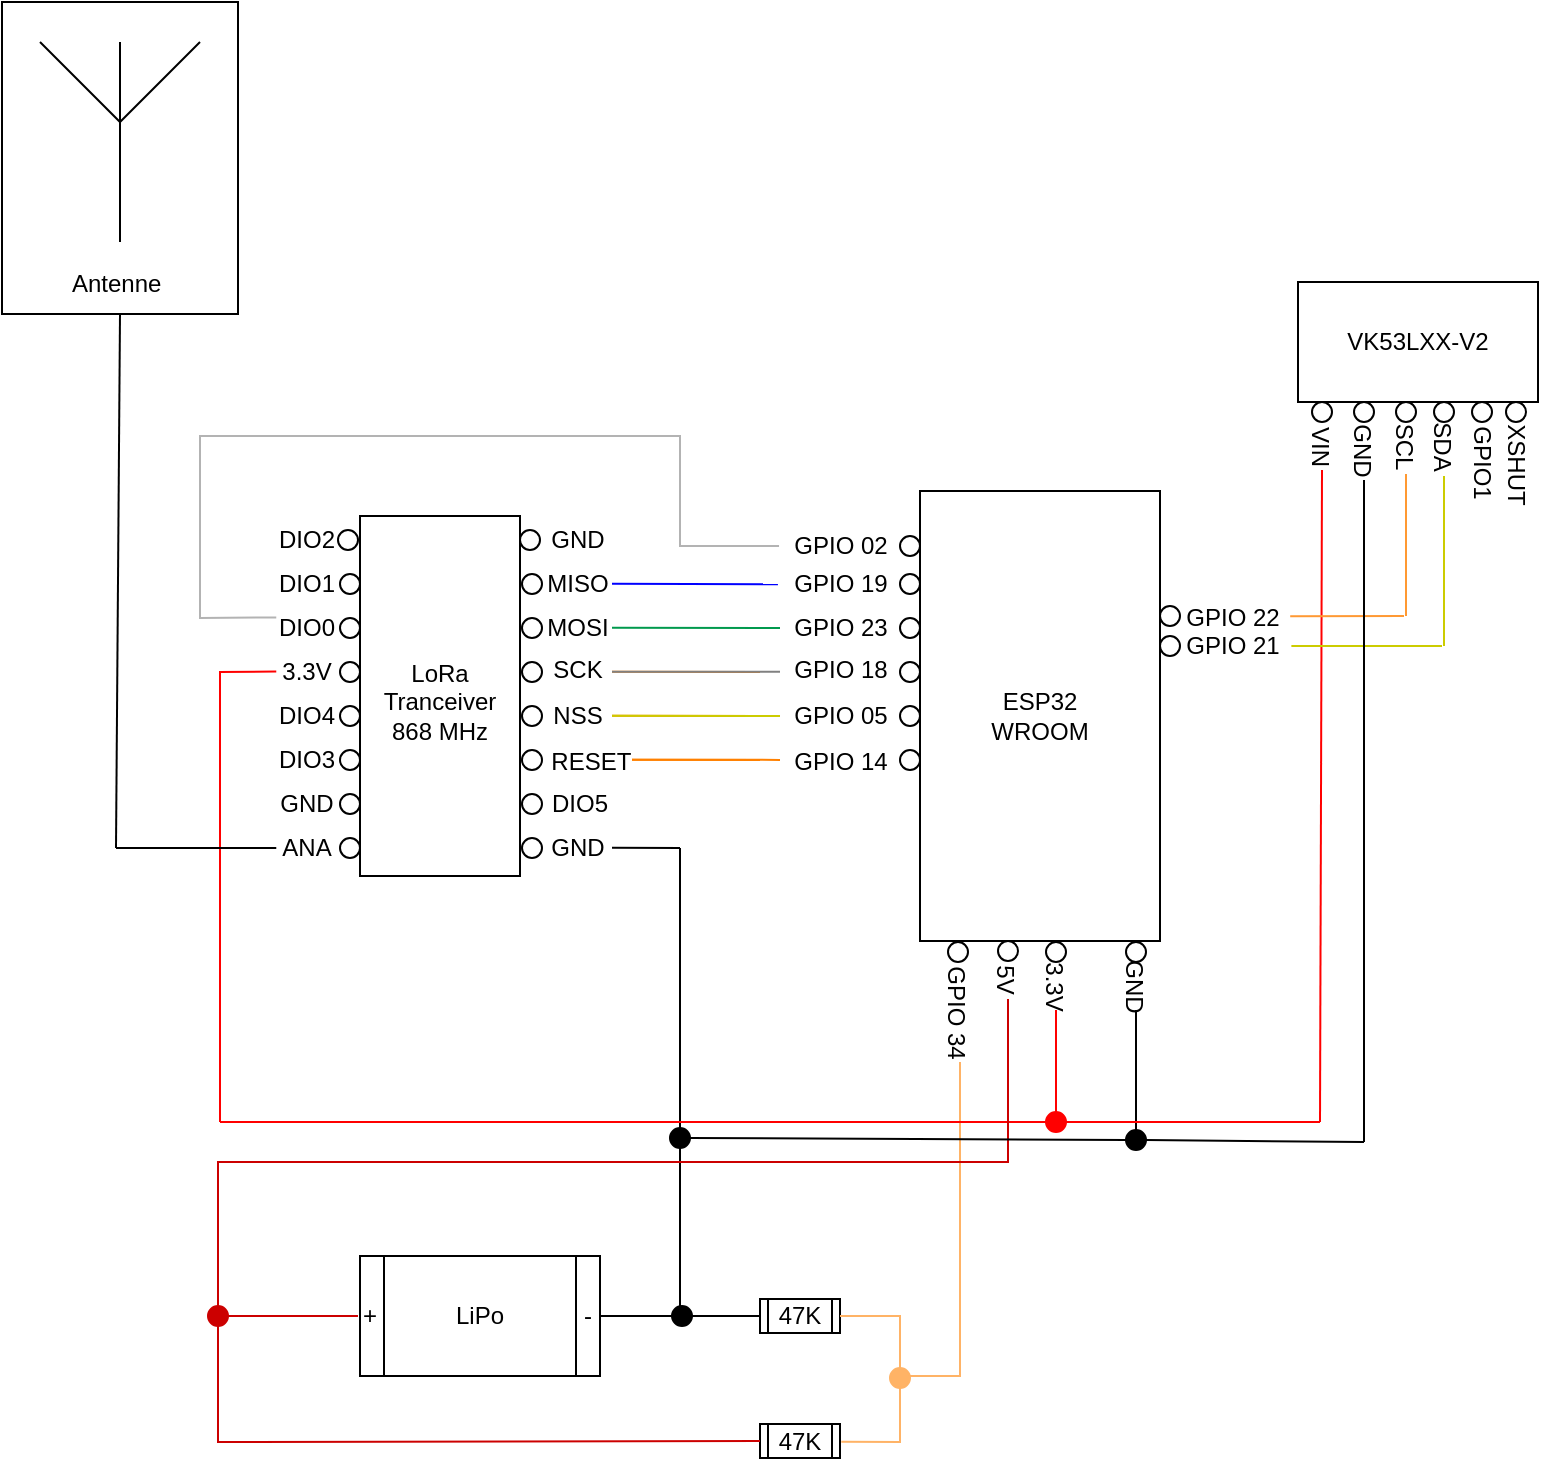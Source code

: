 <mxfile version="18.1.3" type="device"><diagram id="XXJNALei7I9AoKQ0WvnV" name="Seite-1"><mxGraphModel dx="1185" dy="714" grid="1" gridSize="10" guides="1" tooltips="1" connect="1" arrows="1" fold="1" page="1" pageScale="1" pageWidth="827" pageHeight="1169" math="0" shadow="0"><root><mxCell id="0"/><mxCell id="1" parent="0"/><mxCell id="2oH-n3va3dwKvA_inqTt-199" value="" style="group" vertex="1" connectable="0" parent="1"><mxGeometry x="30" y="40" width="118" height="156" as="geometry"/></mxCell><mxCell id="2oH-n3va3dwKvA_inqTt-196" value="" style="verticalLabelPosition=bottom;shadow=0;dashed=0;align=center;html=1;verticalAlign=top;shape=mxgraph.electrical.radio.aerial_-_antenna_1;strokeColor=#000000;fillColor=#000000;gradientColor=none;" vertex="1" parent="2oH-n3va3dwKvA_inqTt-199"><mxGeometry x="19" y="20" width="80" height="100" as="geometry"/></mxCell><mxCell id="2oH-n3va3dwKvA_inqTt-197" value="" style="rounded=0;whiteSpace=wrap;html=1;strokeColor=#000000;fillColor=none;gradientColor=none;" vertex="1" parent="2oH-n3va3dwKvA_inqTt-199"><mxGeometry width="118" height="156" as="geometry"/></mxCell><mxCell id="2oH-n3va3dwKvA_inqTt-198" value="Antenne&amp;nbsp;" style="text;html=1;strokeColor=none;fillColor=none;align=center;verticalAlign=middle;whiteSpace=wrap;rounded=0;" vertex="1" parent="2oH-n3va3dwKvA_inqTt-199"><mxGeometry x="29" y="126" width="60" height="30" as="geometry"/></mxCell><mxCell id="2oH-n3va3dwKvA_inqTt-200" value="" style="endArrow=none;html=1;rounded=0;strokeColor=#000000;exitX=0.5;exitY=1;exitDx=0;exitDy=0;" edge="1" parent="1" source="2oH-n3va3dwKvA_inqTt-197"><mxGeometry width="50" height="50" relative="1" as="geometry"><mxPoint x="-13" y="483" as="sourcePoint"/><mxPoint x="87" y="463" as="targetPoint"/><Array as="points"/></mxGeometry></mxCell><mxCell id="2oH-n3va3dwKvA_inqTt-1" value="" style="rounded=0;whiteSpace=wrap;html=1;" vertex="1" parent="1"><mxGeometry x="209" y="297" width="80" height="180" as="geometry"/></mxCell><mxCell id="2oH-n3va3dwKvA_inqTt-2" value="LoRa&lt;br&gt;Tranceiver&lt;br&gt;868 MHz" style="text;html=1;strokeColor=none;fillColor=none;align=center;verticalAlign=middle;whiteSpace=wrap;rounded=0;" vertex="1" parent="1"><mxGeometry x="219" y="375" width="60" height="30" as="geometry"/></mxCell><mxCell id="2oH-n3va3dwKvA_inqTt-61" value="" style="endArrow=none;html=1;rounded=0;strokeColor=#B3B3B3;exitX=-0.008;exitY=0.501;exitDx=0;exitDy=0;exitPerimeter=0;" edge="1" parent="1" source="2oH-n3va3dwKvA_inqTt-157"><mxGeometry width="50" height="50" relative="1" as="geometry"><mxPoint x="409" y="312" as="sourcePoint"/><mxPoint x="167.134" y="347.726" as="targetPoint"/><Array as="points"><mxPoint x="369" y="312"/><mxPoint x="369" y="257"/><mxPoint x="129" y="257"/><mxPoint x="129" y="272"/><mxPoint x="129" y="348"/></Array></mxGeometry></mxCell><mxCell id="2oH-n3va3dwKvA_inqTt-63" value="" style="endArrow=none;html=1;rounded=0;strokeColor=#FF0000;" edge="1" parent="1"><mxGeometry width="50" height="50" relative="1" as="geometry"><mxPoint x="139" y="600" as="sourcePoint"/><mxPoint x="167.134" y="374.726" as="targetPoint"/><Array as="points"><mxPoint x="139" y="375"/></Array></mxGeometry></mxCell><mxCell id="2oH-n3va3dwKvA_inqTt-66" value="" style="endArrow=none;html=1;rounded=0;" edge="1" parent="1"><mxGeometry width="50" height="50" relative="1" as="geometry"><mxPoint x="87" y="462.996" as="sourcePoint"/><mxPoint x="167.134" y="462.996" as="targetPoint"/><Array as="points"><mxPoint x="87" y="462.996"/></Array></mxGeometry></mxCell><mxCell id="2oH-n3va3dwKvA_inqTt-67" value="DIO2" style="text;html=1;align=center;verticalAlign=middle;resizable=0;points=[];autosize=1;strokeColor=none;fillColor=none;" vertex="1" parent="1"><mxGeometry x="162" y="299" width="40" height="20" as="geometry"/></mxCell><mxCell id="2oH-n3va3dwKvA_inqTt-68" value="DIO1" style="text;html=1;align=center;verticalAlign=middle;resizable=0;points=[];autosize=1;strokeColor=none;fillColor=none;" vertex="1" parent="1"><mxGeometry x="162" y="321" width="40" height="20" as="geometry"/></mxCell><mxCell id="2oH-n3va3dwKvA_inqTt-69" value="DIO0" style="text;html=1;align=center;verticalAlign=middle;resizable=0;points=[];autosize=1;strokeColor=none;fillColor=none;" vertex="1" parent="1"><mxGeometry x="162" y="343" width="40" height="20" as="geometry"/></mxCell><mxCell id="2oH-n3va3dwKvA_inqTt-70" value="3.3V" style="text;html=1;align=center;verticalAlign=middle;resizable=0;points=[];autosize=1;strokeColor=none;fillColor=none;" vertex="1" parent="1"><mxGeometry x="162" y="365" width="40" height="20" as="geometry"/></mxCell><mxCell id="2oH-n3va3dwKvA_inqTt-73" value="DIO4" style="text;html=1;align=center;verticalAlign=middle;resizable=0;points=[];autosize=1;strokeColor=none;fillColor=none;" vertex="1" parent="1"><mxGeometry x="162" y="387" width="40" height="20" as="geometry"/></mxCell><mxCell id="2oH-n3va3dwKvA_inqTt-74" value="DIO3" style="text;html=1;align=center;verticalAlign=middle;resizable=0;points=[];autosize=1;strokeColor=none;fillColor=none;" vertex="1" parent="1"><mxGeometry x="162" y="409" width="40" height="20" as="geometry"/></mxCell><mxCell id="2oH-n3va3dwKvA_inqTt-75" value="GND" style="text;html=1;align=center;verticalAlign=middle;resizable=0;points=[];autosize=1;strokeColor=none;fillColor=none;" vertex="1" parent="1"><mxGeometry x="162" y="431" width="40" height="20" as="geometry"/></mxCell><mxCell id="2oH-n3va3dwKvA_inqTt-76" value="ANA" style="text;html=1;align=center;verticalAlign=middle;resizable=0;points=[];autosize=1;strokeColor=none;fillColor=none;" vertex="1" parent="1"><mxGeometry x="162" y="453" width="40" height="20" as="geometry"/></mxCell><mxCell id="2oH-n3va3dwKvA_inqTt-50" value="GND" style="text;html=1;strokeColor=none;fillColor=none;align=center;verticalAlign=middle;whiteSpace=wrap;rounded=0;" vertex="1" parent="1"><mxGeometry x="288" y="448" width="60" height="30" as="geometry"/></mxCell><mxCell id="2oH-n3va3dwKvA_inqTt-51" value="" style="ellipse;whiteSpace=wrap;html=1;aspect=fixed;" vertex="1" parent="1"><mxGeometry x="290" y="458" width="10" height="10" as="geometry"/></mxCell><mxCell id="2oH-n3va3dwKvA_inqTt-52" value="" style="endArrow=none;html=1;rounded=0;" edge="1" parent="1"><mxGeometry width="50" height="50" relative="1" as="geometry"><mxPoint x="335" y="462.93" as="sourcePoint"/><mxPoint x="369" y="463" as="targetPoint"/><Array as="points"><mxPoint x="335" y="462.93"/></Array></mxGeometry></mxCell><mxCell id="2oH-n3va3dwKvA_inqTt-42" value="&amp;nbsp; &amp;nbsp; RESET" style="text;html=1;strokeColor=none;fillColor=none;align=center;verticalAlign=middle;whiteSpace=wrap;rounded=0;" vertex="1" parent="1"><mxGeometry x="288" y="405" width="60" height="30" as="geometry"/></mxCell><mxCell id="2oH-n3va3dwKvA_inqTt-43" value="" style="ellipse;whiteSpace=wrap;html=1;aspect=fixed;" vertex="1" parent="1"><mxGeometry x="290" y="414" width="10" height="10" as="geometry"/></mxCell><mxCell id="2oH-n3va3dwKvA_inqTt-44" value="" style="endArrow=none;html=1;rounded=0;strokeColor=#FF8000;" edge="1" parent="1"><mxGeometry width="50" height="50" relative="1" as="geometry"><mxPoint x="345" y="418.93" as="sourcePoint"/><mxPoint x="409" y="419" as="targetPoint"/><Array as="points"><mxPoint x="345" y="418.93"/></Array></mxGeometry></mxCell><mxCell id="2oH-n3va3dwKvA_inqTt-38" value="NSS" style="text;html=1;strokeColor=none;fillColor=none;align=center;verticalAlign=middle;whiteSpace=wrap;rounded=0;" vertex="1" parent="1"><mxGeometry x="288" y="382" width="60" height="30" as="geometry"/></mxCell><mxCell id="2oH-n3va3dwKvA_inqTt-39" value="" style="ellipse;whiteSpace=wrap;html=1;aspect=fixed;" vertex="1" parent="1"><mxGeometry x="290" y="392" width="10" height="10" as="geometry"/></mxCell><mxCell id="2oH-n3va3dwKvA_inqTt-40" value="" style="endArrow=none;html=1;rounded=0;strokeColor=#FF8000;" edge="1" parent="1"><mxGeometry width="50" height="50" relative="1" as="geometry"><mxPoint x="335" y="396.93" as="sourcePoint"/><mxPoint x="409" y="397" as="targetPoint"/><Array as="points"><mxPoint x="335" y="396.93"/></Array></mxGeometry></mxCell><mxCell id="2oH-n3va3dwKvA_inqTt-34" value="SCK" style="text;html=1;strokeColor=none;fillColor=none;align=center;verticalAlign=middle;whiteSpace=wrap;rounded=0;" vertex="1" parent="1"><mxGeometry x="288" y="359" width="60" height="30" as="geometry"/></mxCell><mxCell id="2oH-n3va3dwKvA_inqTt-35" value="" style="ellipse;whiteSpace=wrap;html=1;aspect=fixed;" vertex="1" parent="1"><mxGeometry x="290" y="370" width="10" height="10" as="geometry"/></mxCell><mxCell id="2oH-n3va3dwKvA_inqTt-36" value="" style="endArrow=none;html=1;rounded=0;strokeColor=#FF8000;" edge="1" parent="1"><mxGeometry width="50" height="50" relative="1" as="geometry"><mxPoint x="335" y="374.93" as="sourcePoint"/><mxPoint x="409" y="375" as="targetPoint"/><Array as="points"><mxPoint x="335" y="374.93"/></Array></mxGeometry></mxCell><mxCell id="2oH-n3va3dwKvA_inqTt-30" value="MOSI" style="text;html=1;strokeColor=none;fillColor=none;align=center;verticalAlign=middle;whiteSpace=wrap;rounded=0;" vertex="1" parent="1"><mxGeometry x="288" y="338" width="60" height="30" as="geometry"/></mxCell><mxCell id="2oH-n3va3dwKvA_inqTt-31" value="" style="ellipse;whiteSpace=wrap;html=1;aspect=fixed;" vertex="1" parent="1"><mxGeometry x="290" y="348" width="10" height="10" as="geometry"/></mxCell><mxCell id="2oH-n3va3dwKvA_inqTt-32" value="" style="endArrow=none;html=1;rounded=0;strokeColor=#00994D;entryX=0;entryY=0.5;entryDx=0;entryDy=0;entryPerimeter=0;" edge="1" parent="1" target="2oH-n3va3dwKvA_inqTt-159"><mxGeometry width="50" height="50" relative="1" as="geometry"><mxPoint x="335" y="352.93" as="sourcePoint"/><mxPoint x="409" y="353" as="targetPoint"/><Array as="points"><mxPoint x="335" y="352.93"/></Array></mxGeometry></mxCell><mxCell id="2oH-n3va3dwKvA_inqTt-25" value="MISO" style="text;html=1;strokeColor=none;fillColor=none;align=center;verticalAlign=middle;whiteSpace=wrap;rounded=0;" vertex="1" parent="1"><mxGeometry x="288" y="316" width="60" height="30" as="geometry"/></mxCell><mxCell id="2oH-n3va3dwKvA_inqTt-26" value="" style="ellipse;whiteSpace=wrap;html=1;aspect=fixed;" vertex="1" parent="1"><mxGeometry x="290" y="326" width="10" height="10" as="geometry"/></mxCell><mxCell id="2oH-n3va3dwKvA_inqTt-27" value="" style="endArrow=none;html=1;rounded=0;strokeColor=#0000FF;entryX=-0.017;entryY=0.505;entryDx=0;entryDy=0;entryPerimeter=0;" edge="1" parent="1" target="2oH-n3va3dwKvA_inqTt-158"><mxGeometry width="50" height="50" relative="1" as="geometry"><mxPoint x="335" y="330.93" as="sourcePoint"/><mxPoint x="409" y="331" as="targetPoint"/><Array as="points"><mxPoint x="335" y="330.93"/></Array></mxGeometry></mxCell><mxCell id="2oH-n3va3dwKvA_inqTt-53" value="" style="ellipse;whiteSpace=wrap;html=1;aspect=fixed;flipH=0;flipV=0;direction=west;" vertex="1" parent="1"><mxGeometry x="198" y="304" width="10" height="10" as="geometry"/></mxCell><mxCell id="2oH-n3va3dwKvA_inqTt-54" value="" style="ellipse;whiteSpace=wrap;html=1;aspect=fixed;flipH=0;flipV=0;direction=west;" vertex="1" parent="1"><mxGeometry x="199" y="326" width="10" height="10" as="geometry"/></mxCell><mxCell id="2oH-n3va3dwKvA_inqTt-56" value="" style="ellipse;whiteSpace=wrap;html=1;aspect=fixed;flipH=0;flipV=0;direction=west;" vertex="1" parent="1"><mxGeometry x="199" y="348" width="10" height="10" as="geometry"/></mxCell><mxCell id="2oH-n3va3dwKvA_inqTt-58" value="" style="ellipse;whiteSpace=wrap;html=1;aspect=fixed;flipH=0;flipV=0;direction=west;" vertex="1" parent="1"><mxGeometry x="199" y="370" width="10" height="10" as="geometry"/></mxCell><mxCell id="2oH-n3va3dwKvA_inqTt-60" value="" style="ellipse;whiteSpace=wrap;html=1;aspect=fixed;flipH=0;flipV=0;direction=west;" vertex="1" parent="1"><mxGeometry x="199" y="392" width="10" height="10" as="geometry"/></mxCell><mxCell id="2oH-n3va3dwKvA_inqTt-62" value="" style="ellipse;whiteSpace=wrap;html=1;aspect=fixed;flipH=0;flipV=0;direction=west;" vertex="1" parent="1"><mxGeometry x="199" y="414" width="10" height="10" as="geometry"/></mxCell><mxCell id="2oH-n3va3dwKvA_inqTt-64" value="" style="ellipse;whiteSpace=wrap;html=1;aspect=fixed;flipH=0;flipV=0;direction=west;" vertex="1" parent="1"><mxGeometry x="199" y="436" width="10" height="10" as="geometry"/></mxCell><mxCell id="2oH-n3va3dwKvA_inqTt-65" value="" style="ellipse;whiteSpace=wrap;html=1;aspect=fixed;flipH=0;flipV=0;direction=west;" vertex="1" parent="1"><mxGeometry x="199" y="458" width="10" height="10" as="geometry"/></mxCell><mxCell id="2oH-n3va3dwKvA_inqTt-16" value="GND" style="text;html=1;strokeColor=none;fillColor=none;align=center;verticalAlign=middle;whiteSpace=wrap;rounded=0;" vertex="1" parent="1"><mxGeometry x="288" y="294" width="60" height="30" as="geometry"/></mxCell><mxCell id="2oH-n3va3dwKvA_inqTt-19" value="" style="ellipse;whiteSpace=wrap;html=1;aspect=fixed;" vertex="1" parent="1"><mxGeometry x="289" y="304" width="10" height="10" as="geometry"/></mxCell><mxCell id="2oH-n3va3dwKvA_inqTt-46" value="DIO5" style="text;html=1;strokeColor=none;fillColor=none;align=center;verticalAlign=middle;whiteSpace=wrap;rounded=0;" vertex="1" parent="1"><mxGeometry x="289" y="426" width="60" height="30" as="geometry"/></mxCell><mxCell id="2oH-n3va3dwKvA_inqTt-47" value="" style="ellipse;whiteSpace=wrap;html=1;aspect=fixed;" vertex="1" parent="1"><mxGeometry x="290" y="436" width="10" height="10" as="geometry"/></mxCell><mxCell id="2oH-n3va3dwKvA_inqTt-107" value="ESP32&lt;br&gt;WROOM" style="rounded=0;whiteSpace=wrap;html=1;" vertex="1" parent="1"><mxGeometry x="489" y="284.5" width="120" height="225" as="geometry"/></mxCell><mxCell id="2oH-n3va3dwKvA_inqTt-121" value="" style="group" vertex="1" connectable="0" parent="1"><mxGeometry x="546" y="510" width="30" height="59" as="geometry"/></mxCell><mxCell id="2oH-n3va3dwKvA_inqTt-122" value="" style="ellipse;whiteSpace=wrap;html=1;aspect=fixed;" vertex="1" parent="2oH-n3va3dwKvA_inqTt-121"><mxGeometry x="6" width="10" height="10" as="geometry"/></mxCell><mxCell id="2oH-n3va3dwKvA_inqTt-123" value="3.3V" style="text;html=1;align=center;verticalAlign=middle;resizable=0;points=[];autosize=1;strokeColor=none;fillColor=none;rotation=90;" vertex="1" parent="2oH-n3va3dwKvA_inqTt-121"><mxGeometry x="-10" y="12" width="40" height="20" as="geometry"/></mxCell><mxCell id="2oH-n3va3dwKvA_inqTt-124" value="" style="endArrow=none;html=1;rounded=0;strokeColor=#FF0000;" edge="1" parent="2oH-n3va3dwKvA_inqTt-121"><mxGeometry width="50" height="50" relative="1" as="geometry"><mxPoint x="11" y="87" as="sourcePoint"/><mxPoint x="11" y="34.0" as="targetPoint"/></mxGeometry></mxCell><mxCell id="2oH-n3va3dwKvA_inqTt-125" value="" style="group" vertex="1" connectable="0" parent="1"><mxGeometry x="586" y="510" width="30" height="59" as="geometry"/></mxCell><mxCell id="2oH-n3va3dwKvA_inqTt-126" value="" style="ellipse;whiteSpace=wrap;html=1;aspect=fixed;" vertex="1" parent="2oH-n3va3dwKvA_inqTt-125"><mxGeometry x="6" width="10" height="10" as="geometry"/></mxCell><mxCell id="2oH-n3va3dwKvA_inqTt-127" value="GND" style="text;html=1;align=center;verticalAlign=middle;resizable=0;points=[];autosize=1;strokeColor=none;fillColor=none;rotation=90;" vertex="1" parent="2oH-n3va3dwKvA_inqTt-125"><mxGeometry x="-10" y="12" width="40" height="20" as="geometry"/></mxCell><mxCell id="2oH-n3va3dwKvA_inqTt-128" value="" style="endArrow=none;html=1;rounded=0;" edge="1" parent="2oH-n3va3dwKvA_inqTt-125"><mxGeometry width="50" height="50" relative="1" as="geometry"><mxPoint x="11" y="97" as="sourcePoint"/><mxPoint x="11" y="34.0" as="targetPoint"/></mxGeometry></mxCell><mxCell id="2oH-n3va3dwKvA_inqTt-131" value="" style="endArrow=none;html=1;rounded=0;strokeColor=#000000;" edge="1" parent="1"><mxGeometry width="50" height="50" relative="1" as="geometry"><mxPoint x="369" y="607" as="sourcePoint"/><mxPoint x="369" y="463" as="targetPoint"/></mxGeometry></mxCell><mxCell id="2oH-n3va3dwKvA_inqTt-136" value="" style="endArrow=none;html=1;rounded=0;strokeColor=#808080;entryX=0;entryY=0.546;entryDx=0;entryDy=0;entryPerimeter=0;" edge="1" parent="1" target="2oH-n3va3dwKvA_inqTt-160"><mxGeometry width="50" height="50" relative="1" as="geometry"><mxPoint x="335" y="374.86" as="sourcePoint"/><mxPoint x="409" y="374.93" as="targetPoint"/><Array as="points"><mxPoint x="335" y="374.86"/></Array></mxGeometry></mxCell><mxCell id="2oH-n3va3dwKvA_inqTt-137" value="" style="endArrow=none;html=1;rounded=0;strokeColor=#CCCC00;entryX=0;entryY=0.5;entryDx=0;entryDy=0;entryPerimeter=0;" edge="1" parent="1" target="2oH-n3va3dwKvA_inqTt-161"><mxGeometry width="50" height="50" relative="1" as="geometry"><mxPoint x="335" y="396.86" as="sourcePoint"/><mxPoint x="409" y="396.93" as="targetPoint"/><Array as="points"><mxPoint x="335" y="396.86"/></Array></mxGeometry></mxCell><mxCell id="2oH-n3va3dwKvA_inqTt-138" value="" style="endArrow=none;html=1;rounded=0;strokeColor=#FF8000;entryX=0;entryY=0.447;entryDx=0;entryDy=0;entryPerimeter=0;" edge="1" parent="1" target="2oH-n3va3dwKvA_inqTt-162"><mxGeometry width="50" height="50" relative="1" as="geometry"><mxPoint x="345" y="418.86" as="sourcePoint"/><mxPoint x="409" y="418.93" as="targetPoint"/><Array as="points"><mxPoint x="345" y="418.86"/></Array></mxGeometry></mxCell><mxCell id="2oH-n3va3dwKvA_inqTt-85" value="" style="endArrow=none;html=1;rounded=0;strokeColor=#FF0000;" edge="1" parent="1"><mxGeometry width="50" height="50" relative="1" as="geometry"><mxPoint x="689" y="600" as="sourcePoint"/><mxPoint x="690" y="274.0" as="targetPoint"/></mxGeometry></mxCell><mxCell id="2oH-n3va3dwKvA_inqTt-145" value="" style="ellipse;whiteSpace=wrap;html=1;aspect=fixed;" vertex="1" parent="1"><mxGeometry x="609" y="342" width="10" height="10" as="geometry"/></mxCell><mxCell id="2oH-n3va3dwKvA_inqTt-146" value="" style="ellipse;whiteSpace=wrap;html=1;aspect=fixed;" vertex="1" parent="1"><mxGeometry x="609" y="357" width="10" height="10" as="geometry"/></mxCell><mxCell id="2oH-n3va3dwKvA_inqTt-148" value="GPIO 22" style="text;html=1;align=center;verticalAlign=middle;resizable=0;points=[];autosize=1;strokeColor=none;fillColor=none;" vertex="1" parent="1"><mxGeometry x="615" y="338" width="60" height="20" as="geometry"/></mxCell><mxCell id="2oH-n3va3dwKvA_inqTt-149" value="GPIO 21" style="text;html=1;align=center;verticalAlign=middle;resizable=0;points=[];autosize=1;strokeColor=none;fillColor=none;" vertex="1" parent="1"><mxGeometry x="615" y="352" width="60" height="20" as="geometry"/></mxCell><mxCell id="2oH-n3va3dwKvA_inqTt-151" value="" style="ellipse;whiteSpace=wrap;html=1;aspect=fixed;" vertex="1" parent="1"><mxGeometry x="479" y="307" width="10" height="10" as="geometry"/></mxCell><mxCell id="2oH-n3va3dwKvA_inqTt-152" value="" style="ellipse;whiteSpace=wrap;html=1;aspect=fixed;" vertex="1" parent="1"><mxGeometry x="479" y="326" width="10" height="10" as="geometry"/></mxCell><mxCell id="2oH-n3va3dwKvA_inqTt-153" value="" style="ellipse;whiteSpace=wrap;html=1;aspect=fixed;" vertex="1" parent="1"><mxGeometry x="479" y="348" width="10" height="10" as="geometry"/></mxCell><mxCell id="2oH-n3va3dwKvA_inqTt-154" value="" style="ellipse;whiteSpace=wrap;html=1;aspect=fixed;" vertex="1" parent="1"><mxGeometry x="479" y="370" width="10" height="10" as="geometry"/></mxCell><mxCell id="2oH-n3va3dwKvA_inqTt-155" value="" style="ellipse;whiteSpace=wrap;html=1;aspect=fixed;" vertex="1" parent="1"><mxGeometry x="479" y="392" width="10" height="10" as="geometry"/></mxCell><mxCell id="2oH-n3va3dwKvA_inqTt-156" value="" style="ellipse;whiteSpace=wrap;html=1;aspect=fixed;" vertex="1" parent="1"><mxGeometry x="479" y="414" width="10" height="10" as="geometry"/></mxCell><mxCell id="2oH-n3va3dwKvA_inqTt-157" value="GPIO 02" style="text;html=1;align=center;verticalAlign=middle;resizable=0;points=[];autosize=1;strokeColor=none;fillColor=none;" vertex="1" parent="1"><mxGeometry x="419" y="302" width="60" height="20" as="geometry"/></mxCell><mxCell id="2oH-n3va3dwKvA_inqTt-158" value="GPIO 19" style="text;html=1;align=center;verticalAlign=middle;resizable=0;points=[];autosize=1;strokeColor=none;fillColor=none;" vertex="1" parent="1"><mxGeometry x="419" y="321" width="60" height="20" as="geometry"/></mxCell><mxCell id="2oH-n3va3dwKvA_inqTt-159" value="GPIO 23" style="text;html=1;align=center;verticalAlign=middle;resizable=0;points=[];autosize=1;strokeColor=none;fillColor=none;" vertex="1" parent="1"><mxGeometry x="419" y="343" width="60" height="20" as="geometry"/></mxCell><mxCell id="2oH-n3va3dwKvA_inqTt-160" value="GPIO 18" style="text;html=1;align=center;verticalAlign=middle;resizable=0;points=[];autosize=1;strokeColor=none;fillColor=none;" vertex="1" parent="1"><mxGeometry x="419" y="364" width="60" height="20" as="geometry"/></mxCell><mxCell id="2oH-n3va3dwKvA_inqTt-161" value="GPIO 05" style="text;html=1;align=center;verticalAlign=middle;resizable=0;points=[];autosize=1;strokeColor=none;fillColor=none;" vertex="1" parent="1"><mxGeometry x="419" y="387" width="60" height="20" as="geometry"/></mxCell><mxCell id="2oH-n3va3dwKvA_inqTt-162" value="GPIO 14" style="text;html=1;align=center;verticalAlign=middle;resizable=0;points=[];autosize=1;strokeColor=none;fillColor=none;" vertex="1" parent="1"><mxGeometry x="419" y="410" width="60" height="20" as="geometry"/></mxCell><mxCell id="2oH-n3va3dwKvA_inqTt-164" value="LiPo" style="shape=process;whiteSpace=wrap;html=1;backgroundOutline=1;" vertex="1" parent="1"><mxGeometry x="209" y="667" width="120" height="60" as="geometry"/></mxCell><mxCell id="2oH-n3va3dwKvA_inqTt-165" value="+" style="text;html=1;strokeColor=none;fillColor=none;align=center;verticalAlign=middle;whiteSpace=wrap;rounded=0;" vertex="1" parent="1"><mxGeometry x="184" y="682" width="60" height="30" as="geometry"/></mxCell><mxCell id="2oH-n3va3dwKvA_inqTt-166" value="-" style="text;html=1;strokeColor=none;fillColor=none;align=center;verticalAlign=middle;whiteSpace=wrap;rounded=0;" vertex="1" parent="1"><mxGeometry x="293" y="682" width="60" height="30" as="geometry"/></mxCell><mxCell id="2oH-n3va3dwKvA_inqTt-168" value="47K" style="shape=process;whiteSpace=wrap;html=1;backgroundOutline=1;" vertex="1" parent="1"><mxGeometry x="409" y="751" width="40" height="17" as="geometry"/></mxCell><mxCell id="2oH-n3va3dwKvA_inqTt-169" value="47K" style="shape=process;whiteSpace=wrap;html=1;backgroundOutline=1;" vertex="1" parent="1"><mxGeometry x="409" y="688.5" width="40" height="17" as="geometry"/></mxCell><mxCell id="2oH-n3va3dwKvA_inqTt-170" value="" style="endArrow=none;html=1;rounded=0;strokeColor=#000000;" edge="1" parent="1"><mxGeometry width="50" height="50" relative="1" as="geometry"><mxPoint x="369" y="697" as="sourcePoint"/><mxPoint x="369" y="607" as="targetPoint"/><Array as="points"><mxPoint x="369" y="647"/><mxPoint x="369" y="607"/></Array></mxGeometry></mxCell><mxCell id="2oH-n3va3dwKvA_inqTt-175" value="" style="endArrow=none;html=1;rounded=0;strokeColor=#FFB366;exitX=1;exitY=0.5;exitDx=0;exitDy=0;" edge="1" parent="1" source="2oH-n3va3dwKvA_inqTt-169"><mxGeometry width="50" height="50" relative="1" as="geometry"><mxPoint x="409" y="697" as="sourcePoint"/><mxPoint x="509" y="570" as="targetPoint"/><Array as="points"><mxPoint x="479" y="697"/><mxPoint x="479" y="727"/><mxPoint x="509" y="727"/></Array></mxGeometry></mxCell><mxCell id="2oH-n3va3dwKvA_inqTt-176" value="" style="endArrow=none;html=1;rounded=0;strokeColor=#FFB366;exitX=1.016;exitY=0.525;exitDx=0;exitDy=0;exitPerimeter=0;entryX=0.5;entryY=1;entryDx=0;entryDy=0;" edge="1" parent="1" source="2oH-n3va3dwKvA_inqTt-168" target="2oH-n3va3dwKvA_inqTt-191"><mxGeometry width="50" height="50" relative="1" as="geometry"><mxPoint x="410.24" y="775.956" as="sourcePoint"/><mxPoint x="479" y="760" as="targetPoint"/><Array as="points"><mxPoint x="479" y="760"/></Array></mxGeometry></mxCell><mxCell id="2oH-n3va3dwKvA_inqTt-110" value="" style="ellipse;whiteSpace=wrap;html=1;aspect=fixed;" vertex="1" parent="1"><mxGeometry x="503" y="510" width="10" height="10" as="geometry"/></mxCell><mxCell id="2oH-n3va3dwKvA_inqTt-111" value="GPIO 34" style="text;html=1;align=center;verticalAlign=middle;resizable=0;points=[];autosize=1;strokeColor=none;fillColor=none;rotation=90;" vertex="1" parent="1"><mxGeometry x="477" y="535" width="60" height="20" as="geometry"/></mxCell><mxCell id="2oH-n3va3dwKvA_inqTt-182" value="" style="endArrow=none;html=1;rounded=0;strokeColor=#000000;" edge="1" parent="1" target="2oH-n3va3dwKvA_inqTt-164"><mxGeometry width="50" height="50" relative="1" as="geometry"><mxPoint x="409" y="697" as="sourcePoint"/><mxPoint x="369" y="697" as="targetPoint"/><Array as="points"><mxPoint x="409" y="697"/></Array></mxGeometry></mxCell><mxCell id="2oH-n3va3dwKvA_inqTt-185" value="" style="ellipse;whiteSpace=wrap;html=1;aspect=fixed;strokeColor=#CC0000;gradientColor=none;fillColor=#CC0000;" vertex="1" parent="1"><mxGeometry x="133" y="692" width="10" height="10" as="geometry"/></mxCell><mxCell id="2oH-n3va3dwKvA_inqTt-167" value="" style="endArrow=none;html=1;rounded=0;strokeColor=#CC0000;exitX=0.5;exitY=1;exitDx=0;exitDy=0;entryX=0;entryY=0.5;entryDx=0;entryDy=0;startArrow=none;" edge="1" parent="1" source="2oH-n3va3dwKvA_inqTt-185" target="2oH-n3va3dwKvA_inqTt-168"><mxGeometry width="50" height="50" relative="1" as="geometry"><mxPoint x="218" y="747" as="sourcePoint"/><mxPoint x="258" y="777" as="targetPoint"/><Array as="points"><mxPoint x="138" y="760"/></Array></mxGeometry></mxCell><mxCell id="2oH-n3va3dwKvA_inqTt-186" value="" style="endArrow=none;html=1;rounded=0;strokeColor=#CC0000;exitX=0.4;exitY=0.5;exitDx=0;exitDy=0;exitPerimeter=0;entryX=1;entryY=0.5;entryDx=0;entryDy=0;" edge="1" parent="1" source="2oH-n3va3dwKvA_inqTt-165" target="2oH-n3va3dwKvA_inqTt-185"><mxGeometry width="50" height="50" relative="1" as="geometry"><mxPoint x="208" y="697" as="sourcePoint"/><mxPoint x="409" y="756.5" as="targetPoint"/><Array as="points"/></mxGeometry></mxCell><mxCell id="2oH-n3va3dwKvA_inqTt-188" value="" style="ellipse;whiteSpace=wrap;html=1;aspect=fixed;strokeColor=#000000;gradientColor=none;fillColor=#000000;" vertex="1" parent="1"><mxGeometry x="365" y="692" width="10" height="10" as="geometry"/></mxCell><mxCell id="2oH-n3va3dwKvA_inqTt-191" value="" style="ellipse;whiteSpace=wrap;html=1;aspect=fixed;strokeColor=#FFB366;gradientColor=none;fillColor=#FFB366;" vertex="1" parent="1"><mxGeometry x="474" y="723" width="10" height="10" as="geometry"/></mxCell><mxCell id="2oH-n3va3dwKvA_inqTt-193" value="" style="endArrow=none;html=1;rounded=0;strokeColor=#FF0000;" edge="1" parent="1"><mxGeometry width="50" height="50" relative="1" as="geometry"><mxPoint x="139" y="600" as="sourcePoint"/><mxPoint x="552.0" y="600" as="targetPoint"/></mxGeometry></mxCell><mxCell id="2oH-n3va3dwKvA_inqTt-203" value="" style="ellipse;whiteSpace=wrap;html=1;aspect=fixed;" vertex="1" parent="1"><mxGeometry x="528" y="509.5" width="10" height="10" as="geometry"/></mxCell><mxCell id="2oH-n3va3dwKvA_inqTt-204" value="5V" style="text;html=1;align=center;verticalAlign=middle;resizable=0;points=[];autosize=1;strokeColor=none;fillColor=none;rotation=90;" vertex="1" parent="1"><mxGeometry x="517" y="518.5" width="30" height="20" as="geometry"/></mxCell><mxCell id="2oH-n3va3dwKvA_inqTt-205" value="" style="endArrow=none;html=1;rounded=0;strokeColor=#CC0000;exitX=0.5;exitY=0;exitDx=0;exitDy=0;" edge="1" parent="1" source="2oH-n3va3dwKvA_inqTt-185"><mxGeometry width="50" height="50" relative="1" as="geometry"><mxPoint x="140" y="680" as="sourcePoint"/><mxPoint x="533" y="538.5" as="targetPoint"/><Array as="points"><mxPoint x="138" y="620"/><mxPoint x="533" y="620"/></Array></mxGeometry></mxCell><mxCell id="2oH-n3va3dwKvA_inqTt-210" value="" style="group" vertex="1" connectable="0" parent="1"><mxGeometry x="678" y="180" width="120" height="182" as="geometry"/></mxCell><mxCell id="2oH-n3va3dwKvA_inqTt-94" value="" style="endArrow=none;html=1;rounded=0;strokeColor=#FF9933;" edge="1" parent="2oH-n3va3dwKvA_inqTt-210"><mxGeometry width="50" height="50" relative="1" as="geometry"><mxPoint x="54" y="167" as="sourcePoint"/><mxPoint x="54" y="96.0" as="targetPoint"/></mxGeometry></mxCell><mxCell id="2oH-n3va3dwKvA_inqTt-98" value="" style="endArrow=none;html=1;rounded=0;strokeColor=#CCCC00;entryX=0.875;entryY=0.45;entryDx=0;entryDy=0;entryPerimeter=0;" edge="1" parent="2oH-n3va3dwKvA_inqTt-210" target="2oH-n3va3dwKvA_inqTt-97"><mxGeometry width="50" height="50" relative="1" as="geometry"><mxPoint x="73" y="182" as="sourcePoint"/><mxPoint x="73" y="111.0" as="targetPoint"/></mxGeometry></mxCell><mxCell id="2oH-n3va3dwKvA_inqTt-144" value="" style="endArrow=none;html=1;rounded=0;strokeColor=#FF9933;exitX=0.985;exitY=0.456;exitDx=0;exitDy=0;exitPerimeter=0;" edge="1" parent="2oH-n3va3dwKvA_inqTt-210" source="2oH-n3va3dwKvA_inqTt-148"><mxGeometry width="50" height="50" relative="1" as="geometry"><mxPoint x="-10" y="167" as="sourcePoint"/><mxPoint x="53" y="167" as="targetPoint"/></mxGeometry></mxCell><mxCell id="2oH-n3va3dwKvA_inqTt-147" value="" style="endArrow=none;html=1;rounded=0;strokeColor=#CCCC00;exitX=0.995;exitY=0.498;exitDx=0;exitDy=0;exitPerimeter=0;" edge="1" parent="2oH-n3va3dwKvA_inqTt-210" source="2oH-n3va3dwKvA_inqTt-149"><mxGeometry width="50" height="50" relative="1" as="geometry"><mxPoint x="-10" y="182" as="sourcePoint"/><mxPoint x="72" y="182" as="targetPoint"/></mxGeometry></mxCell><mxCell id="2oH-n3va3dwKvA_inqTt-209" value="" style="group" vertex="1" connectable="0" parent="2oH-n3va3dwKvA_inqTt-210"><mxGeometry width="120" height="121" as="geometry"/></mxCell><mxCell id="2oH-n3va3dwKvA_inqTt-78" value="VK53LXX-V2" style="rounded=0;whiteSpace=wrap;html=1;" vertex="1" parent="2oH-n3va3dwKvA_inqTt-209"><mxGeometry width="120" height="60" as="geometry"/></mxCell><mxCell id="2oH-n3va3dwKvA_inqTt-87" value="" style="group" vertex="1" connectable="0" parent="2oH-n3va3dwKvA_inqTt-209"><mxGeometry x="22" y="60" width="30" height="59" as="geometry"/></mxCell><mxCell id="2oH-n3va3dwKvA_inqTt-88" value="" style="ellipse;whiteSpace=wrap;html=1;aspect=fixed;" vertex="1" parent="2oH-n3va3dwKvA_inqTt-87"><mxGeometry x="6" width="10" height="10" as="geometry"/></mxCell><mxCell id="2oH-n3va3dwKvA_inqTt-89" value="GND" style="text;html=1;align=center;verticalAlign=middle;resizable=0;points=[];autosize=1;strokeColor=none;fillColor=none;rotation=90;" vertex="1" parent="2oH-n3va3dwKvA_inqTt-87"><mxGeometry x="-10" y="14" width="40" height="20" as="geometry"/></mxCell><mxCell id="2oH-n3va3dwKvA_inqTt-90" value="" style="endArrow=none;html=1;rounded=0;" edge="1" parent="2oH-n3va3dwKvA_inqTt-87"><mxGeometry width="50" height="50" relative="1" as="geometry"><mxPoint x="11" y="370" as="sourcePoint"/><mxPoint x="11" y="39.0" as="targetPoint"/></mxGeometry></mxCell><mxCell id="2oH-n3va3dwKvA_inqTt-92" value="" style="ellipse;whiteSpace=wrap;html=1;aspect=fixed;" vertex="1" parent="2oH-n3va3dwKvA_inqTt-209"><mxGeometry x="49" y="60" width="10" height="10" as="geometry"/></mxCell><mxCell id="2oH-n3va3dwKvA_inqTt-93" value="SCL" style="text;html=1;align=center;verticalAlign=middle;resizable=0;points=[];autosize=1;strokeColor=none;fillColor=none;rotation=90;" vertex="1" parent="2oH-n3va3dwKvA_inqTt-209"><mxGeometry x="33" y="72" width="40" height="20" as="geometry"/></mxCell><mxCell id="2oH-n3va3dwKvA_inqTt-96" value="" style="ellipse;whiteSpace=wrap;html=1;aspect=fixed;" vertex="1" parent="2oH-n3va3dwKvA_inqTt-209"><mxGeometry x="68" y="60" width="10" height="10" as="geometry"/></mxCell><mxCell id="2oH-n3va3dwKvA_inqTt-97" value="SDA" style="text;html=1;align=center;verticalAlign=middle;resizable=0;points=[];autosize=1;strokeColor=none;fillColor=none;rotation=90;" vertex="1" parent="2oH-n3va3dwKvA_inqTt-209"><mxGeometry x="52" y="72" width="40" height="20" as="geometry"/></mxCell><mxCell id="2oH-n3va3dwKvA_inqTt-79" value="" style="ellipse;whiteSpace=wrap;html=1;aspect=fixed;" vertex="1" parent="2oH-n3va3dwKvA_inqTt-209"><mxGeometry x="7" y="60" width="10" height="10" as="geometry"/></mxCell><mxCell id="2oH-n3va3dwKvA_inqTt-84" value="VIN" style="text;html=1;align=center;verticalAlign=middle;resizable=0;points=[];autosize=1;strokeColor=none;fillColor=none;rotation=90;" vertex="1" parent="2oH-n3va3dwKvA_inqTt-209"><mxGeometry x="-9" y="72" width="40" height="20" as="geometry"/></mxCell><mxCell id="2oH-n3va3dwKvA_inqTt-100" value="" style="ellipse;whiteSpace=wrap;html=1;aspect=fixed;" vertex="1" parent="2oH-n3va3dwKvA_inqTt-209"><mxGeometry x="87" y="60" width="10" height="10" as="geometry"/></mxCell><mxCell id="2oH-n3va3dwKvA_inqTt-101" value="GPIO1&lt;br&gt;" style="text;html=1;align=center;verticalAlign=middle;resizable=0;points=[];autosize=1;strokeColor=none;fillColor=none;rotation=90;" vertex="1" parent="2oH-n3va3dwKvA_inqTt-209"><mxGeometry x="67" y="80" width="50" height="20" as="geometry"/></mxCell><mxCell id="2oH-n3va3dwKvA_inqTt-105" value="" style="ellipse;whiteSpace=wrap;html=1;aspect=fixed;" vertex="1" parent="2oH-n3va3dwKvA_inqTt-209"><mxGeometry x="104" y="60" width="10" height="10" as="geometry"/></mxCell><mxCell id="2oH-n3va3dwKvA_inqTt-106" value="XSHUT" style="text;html=1;align=center;verticalAlign=middle;resizable=0;points=[];autosize=1;strokeColor=none;fillColor=none;rotation=90;" vertex="1" parent="2oH-n3va3dwKvA_inqTt-209"><mxGeometry x="79" y="81" width="60" height="20" as="geometry"/></mxCell><mxCell id="2oH-n3va3dwKvA_inqTt-211" value="" style="group" vertex="1" connectable="0" parent="1"><mxGeometry x="364" y="595" width="347" height="19" as="geometry"/></mxCell><mxCell id="2oH-n3va3dwKvA_inqTt-129" value="" style="endArrow=none;html=1;rounded=0;strokeColor=#FF0000;startArrow=none;" edge="1" parent="2oH-n3va3dwKvA_inqTt-211" source="2oH-n3va3dwKvA_inqTt-192"><mxGeometry width="50" height="50" relative="1" as="geometry"><mxPoint x="-225" y="5" as="sourcePoint"/><mxPoint x="325" y="5" as="targetPoint"/></mxGeometry></mxCell><mxCell id="2oH-n3va3dwKvA_inqTt-130" value="" style="endArrow=none;html=1;rounded=0;strokeColor=#000000;startArrow=none;" edge="1" parent="2oH-n3va3dwKvA_inqTt-211" source="2oH-n3va3dwKvA_inqTt-189"><mxGeometry width="50" height="50" relative="1" as="geometry"><mxPoint x="5" y="12" as="sourcePoint"/><mxPoint x="347" y="15" as="targetPoint"/></mxGeometry></mxCell><mxCell id="2oH-n3va3dwKvA_inqTt-187" value="" style="ellipse;whiteSpace=wrap;html=1;aspect=fixed;strokeColor=#000000;gradientColor=none;fillColor=#000000;" vertex="1" parent="2oH-n3va3dwKvA_inqTt-211"><mxGeometry y="8" width="10" height="10" as="geometry"/></mxCell><mxCell id="2oH-n3va3dwKvA_inqTt-189" value="" style="ellipse;whiteSpace=wrap;html=1;aspect=fixed;strokeColor=#000000;gradientColor=none;fillColor=#000000;" vertex="1" parent="2oH-n3va3dwKvA_inqTt-211"><mxGeometry x="228" y="9" width="10" height="10" as="geometry"/></mxCell><mxCell id="2oH-n3va3dwKvA_inqTt-190" value="" style="endArrow=none;html=1;rounded=0;strokeColor=#000000;exitX=1;exitY=0.5;exitDx=0;exitDy=0;" edge="1" parent="2oH-n3va3dwKvA_inqTt-211" source="2oH-n3va3dwKvA_inqTt-187" target="2oH-n3va3dwKvA_inqTt-189"><mxGeometry width="50" height="50" relative="1" as="geometry"><mxPoint x="5" y="12" as="sourcePoint"/><mxPoint x="347.0" y="12" as="targetPoint"/></mxGeometry></mxCell><mxCell id="2oH-n3va3dwKvA_inqTt-192" value="" style="ellipse;whiteSpace=wrap;html=1;aspect=fixed;strokeColor=#FF0000;gradientColor=none;fillColor=#FF0000;" vertex="1" parent="2oH-n3va3dwKvA_inqTt-211"><mxGeometry x="188" width="10" height="10" as="geometry"/></mxCell></root></mxGraphModel></diagram></mxfile>